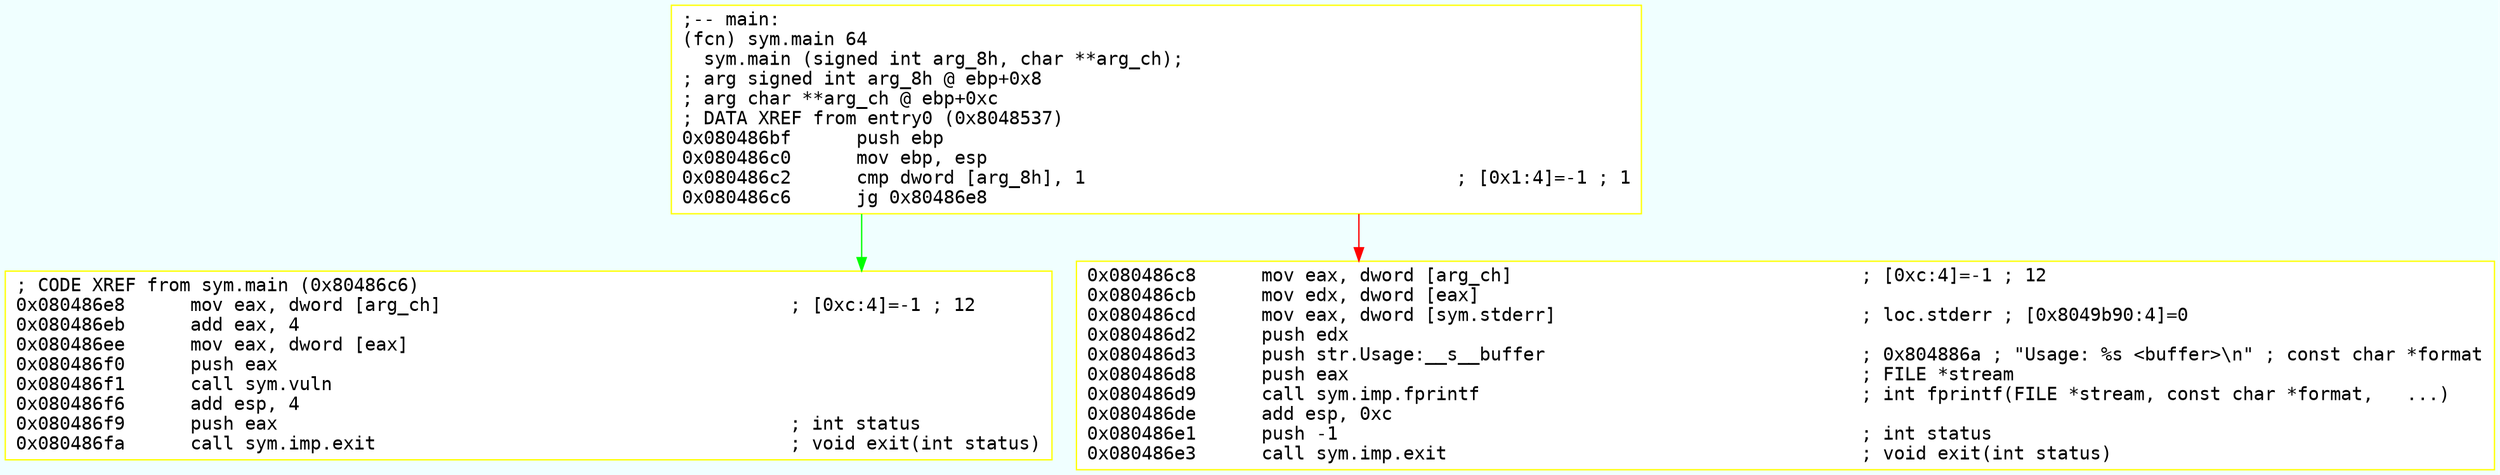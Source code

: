 digraph code {
	graph [bgcolor=azure fontsize=8 fontname="Courier" splines="ortho"];
	node [fillcolor=gray style=filled shape=box];
	edge [arrowhead="normal"];
	"0x080486bf" -> "0x080486e8" [color="green"];
	"0x080486bf" -> "0x080486c8" [color="red"];
	"0x080486bf" [URL="sym.main/0x080486bf", fillcolor="white",color="yellow", fontname="Courier",label=";-- main:\l(fcn) sym.main 64\l  sym.main (signed int arg_8h, char **arg_ch);\l; arg signed int arg_8h @ ebp+0x8\l; arg char **arg_ch @ ebp+0xc\l; DATA XREF from entry0 (0x8048537)\l0x080486bf      push ebp\l0x080486c0      mov ebp, esp\l0x080486c2      cmp dword [arg_8h], 1                                  ; [0x1:4]=-1 ; 1\l0x080486c6      jg 0x80486e8\l"]
	"0x080486c8" [URL="sym.main/0x080486c8", fillcolor="white",color="yellow", fontname="Courier",label="0x080486c8      mov eax, dword [arg_ch]                                ; [0xc:4]=-1 ; 12\l0x080486cb      mov edx, dword [eax]\l0x080486cd      mov eax, dword [sym.stderr]                            ; loc.stderr ; [0x8049b90:4]=0\l0x080486d2      push edx\l0x080486d3      push str.Usage:__s__buffer                             ; 0x804886a ; \"Usage: %s <buffer>\\n\" ; const char *format\l0x080486d8      push eax                                               ; FILE *stream\l0x080486d9      call sym.imp.fprintf                                   ; int fprintf(FILE *stream, const char *format,   ...)\l0x080486de      add esp, 0xc\l0x080486e1      push -1                                                ; int status\l0x080486e3      call sym.imp.exit                                      ; void exit(int status)\l"]
	"0x080486e8" [URL="sym.main/0x080486e8", fillcolor="white",color="yellow", fontname="Courier",label="; CODE XREF from sym.main (0x80486c6)\l0x080486e8      mov eax, dword [arg_ch]                                ; [0xc:4]=-1 ; 12\l0x080486eb      add eax, 4\l0x080486ee      mov eax, dword [eax]\l0x080486f0      push eax\l0x080486f1      call sym.vuln\l0x080486f6      add esp, 4\l0x080486f9      push eax                                               ; int status\l0x080486fa      call sym.imp.exit                                      ; void exit(int status)\l"]
}

